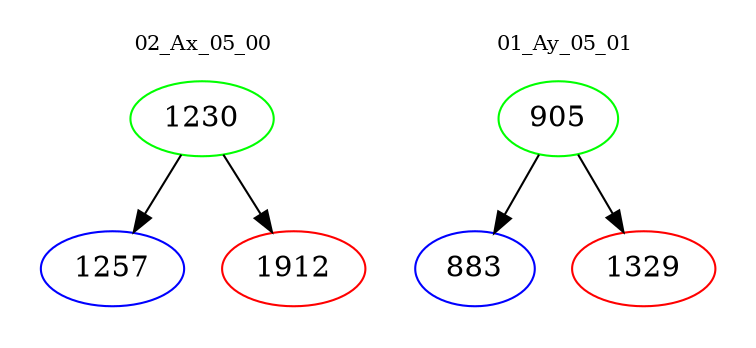 digraph{
subgraph cluster_0 {
color = white
label = "02_Ax_05_00";
fontsize=10;
T0_1230 [label="1230", color="green"]
T0_1230 -> T0_1257 [color="black"]
T0_1257 [label="1257", color="blue"]
T0_1230 -> T0_1912 [color="black"]
T0_1912 [label="1912", color="red"]
}
subgraph cluster_1 {
color = white
label = "01_Ay_05_01";
fontsize=10;
T1_905 [label="905", color="green"]
T1_905 -> T1_883 [color="black"]
T1_883 [label="883", color="blue"]
T1_905 -> T1_1329 [color="black"]
T1_1329 [label="1329", color="red"]
}
}
